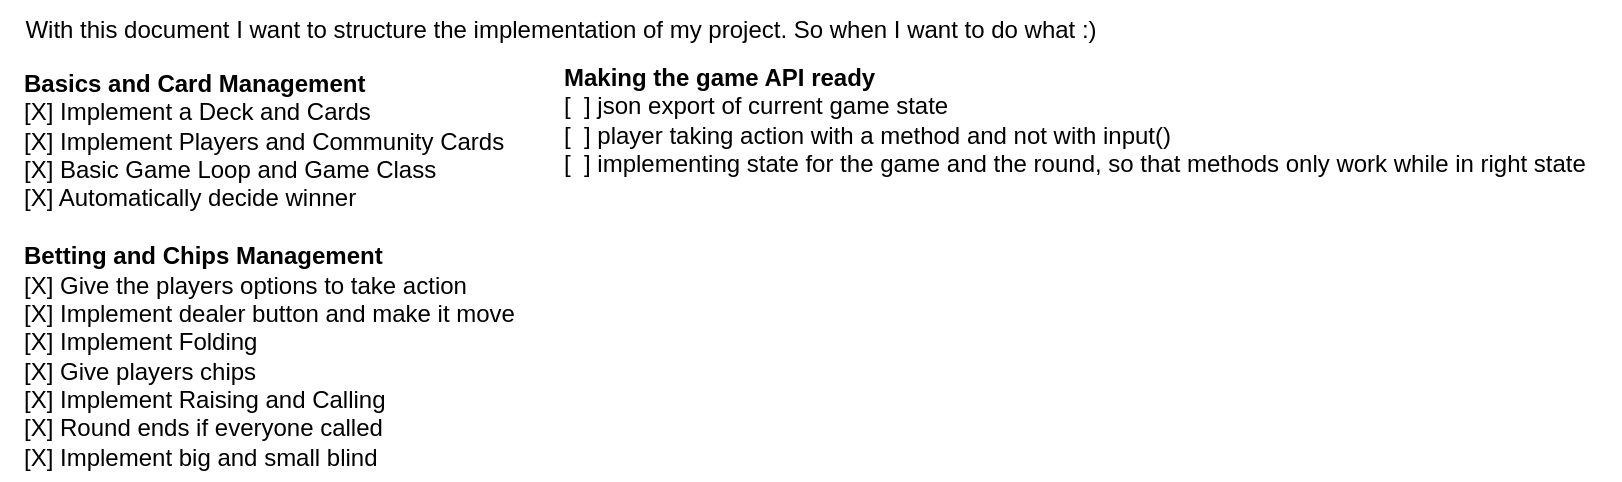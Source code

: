 <mxfile>
    <diagram id="DZj6RHV89Rnd6PY-ZiVc" name="Page-1">
        <mxGraphModel dx="956" dy="528" grid="1" gridSize="10" guides="1" tooltips="1" connect="1" arrows="1" fold="1" page="1" pageScale="1" pageWidth="850" pageHeight="1100" math="0" shadow="0">
            <root>
                <mxCell id="0"/>
                <mxCell id="1" parent="0"/>
                <mxCell id="2" value="With this document I want to structure the implementation of my project. So when I want to do what :)" style="text;html=1;align=center;verticalAlign=middle;resizable=0;points=[];autosize=1;strokeColor=none;fillColor=none;" parent="1" vertex="1">
                    <mxGeometry x="40" y="40" width="560" height="30" as="geometry"/>
                </mxCell>
                <mxCell id="4" value="&lt;b&gt;Basics and Card Management&lt;/b&gt;&lt;br&gt;[X] Implement a Deck and Cards&lt;br&gt;[X] Implement Players and Community Cards&lt;br&gt;[X] Basic Game Loop and Game Class&lt;br&gt;[X] Automatically decide winner&lt;br&gt;&lt;b&gt;&lt;br&gt;Betting and Chips Management&lt;br&gt;&lt;/b&gt;[X] Give the players options to take action&lt;br&gt;[X] Implement dealer button and make it move&lt;br&gt;[X] Implement Folding&lt;br&gt;[X] Give players chips&lt;br&gt;[X] Implement Raising and Calling&lt;br&gt;[X] Round ends if everyone called&lt;br&gt;[X] Implement big and small blind" style="text;html=1;align=left;verticalAlign=middle;resizable=0;points=[];autosize=1;strokeColor=none;fillColor=none;" parent="1" vertex="1">
                    <mxGeometry x="50" y="70" width="270" height="210" as="geometry"/>
                </mxCell>
                <mxCell id="5" value="&lt;b&gt;Making the game API ready&lt;/b&gt;&lt;br&gt;[&amp;nbsp; ] json export of current game state&lt;br&gt;[&amp;nbsp; ] player taking action with a method and not with input()&lt;br&gt;[&amp;nbsp; ] implementing state for the game and the round, so that methods only work while in right state" style="text;html=1;align=left;verticalAlign=middle;resizable=0;points=[];autosize=1;strokeColor=none;fillColor=none;" vertex="1" parent="1">
                    <mxGeometry x="320" y="65" width="530" height="70" as="geometry"/>
                </mxCell>
            </root>
        </mxGraphModel>
    </diagram>
</mxfile>